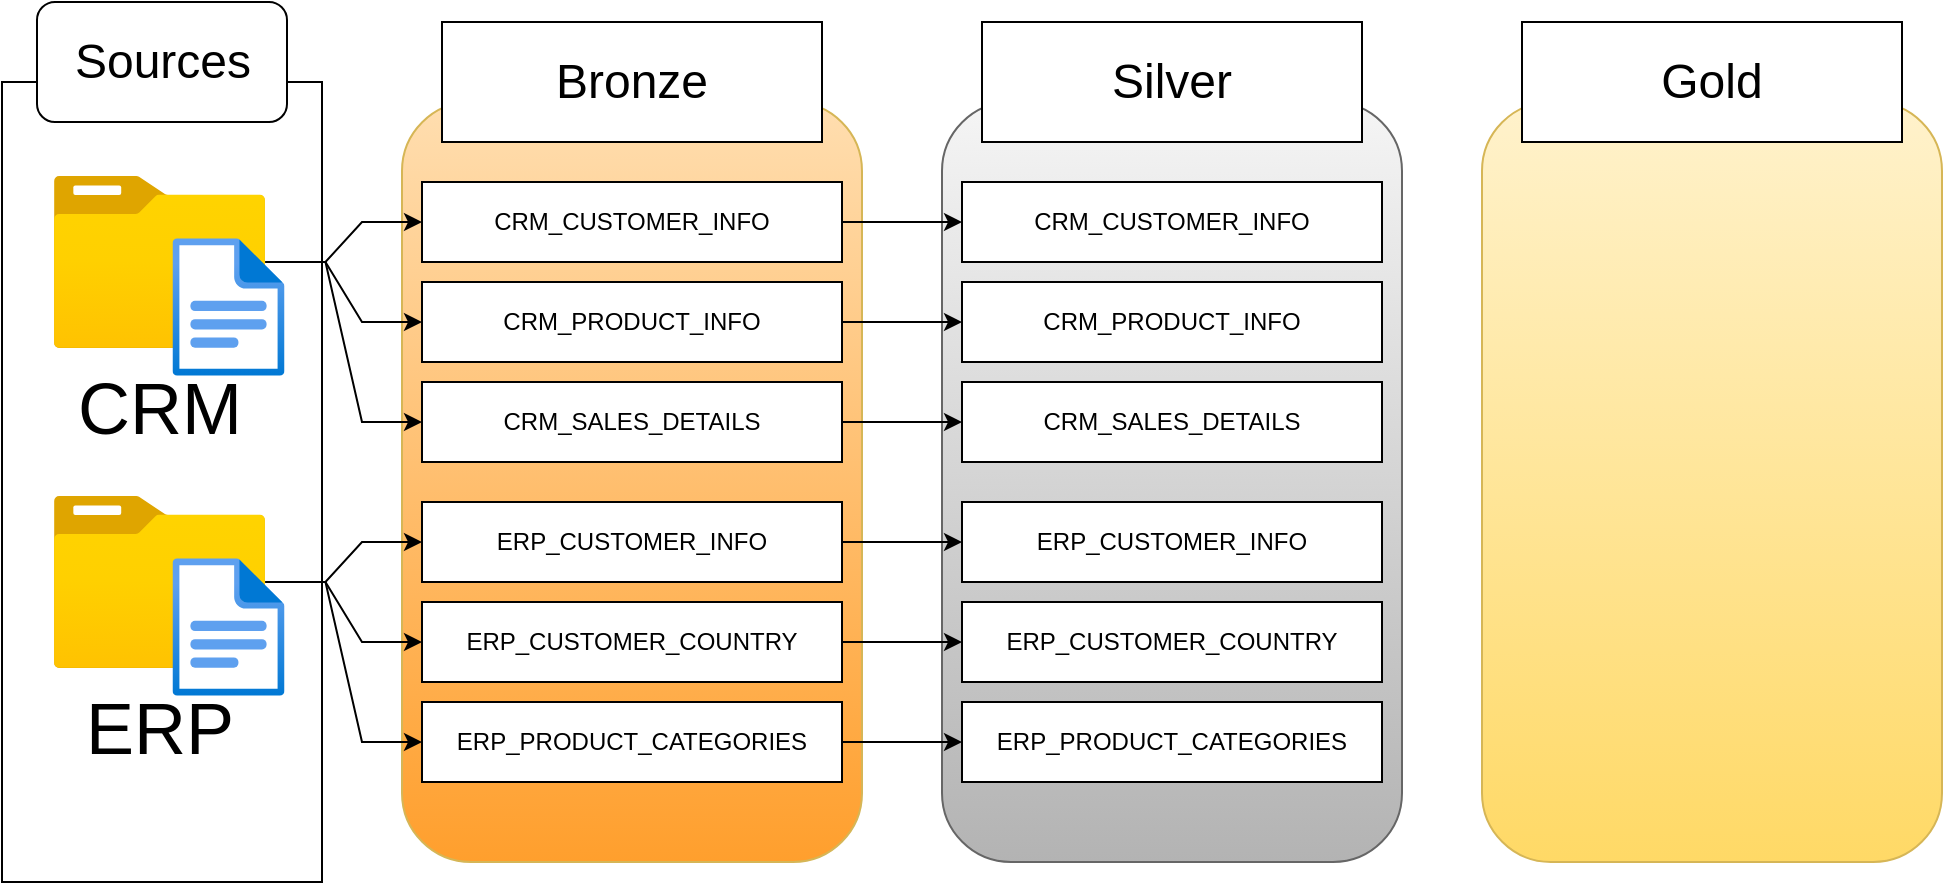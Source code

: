 <mxfile version="27.0.9">
  <diagram name="Page-1" id="JWToOqe6TWLVWBgQtZUT">
    <mxGraphModel dx="786" dy="516" grid="1" gridSize="10" guides="1" tooltips="1" connect="1" arrows="1" fold="1" page="1" pageScale="1" pageWidth="1100" pageHeight="850" math="0" shadow="0">
      <root>
        <mxCell id="0" />
        <mxCell id="1" parent="0" />
        <mxCell id="E4jLoLpAVNBP-Go-cii5-1" value="" style="rounded=1;whiteSpace=wrap;html=1;fillColor=#FFDEB0;strokeColor=#d6b656;gradientColor=#FF9F2D;" vertex="1" parent="1">
          <mxGeometry x="200" y="110" width="230" height="380" as="geometry" />
        </mxCell>
        <mxCell id="E4jLoLpAVNBP-Go-cii5-10" value="" style="rounded=1;whiteSpace=wrap;html=1;fillColor=#f5f5f5;strokeColor=#666666;gradientColor=#b3b3b3;" vertex="1" parent="1">
          <mxGeometry x="470" y="110" width="230" height="380" as="geometry" />
        </mxCell>
        <mxCell id="E4jLoLpAVNBP-Go-cii5-28" style="edgeStyle=orthogonalEdgeStyle;rounded=0;orthogonalLoop=1;jettySize=auto;html=1;" edge="1" parent="1" source="E4jLoLpAVNBP-Go-cii5-2" target="E4jLoLpAVNBP-Go-cii5-11">
          <mxGeometry relative="1" as="geometry" />
        </mxCell>
        <mxCell id="E4jLoLpAVNBP-Go-cii5-2" value="CRM_CUSTOMER_INFO" style="rounded=0;whiteSpace=wrap;html=1;" vertex="1" parent="1">
          <mxGeometry x="210" y="150" width="210" height="40" as="geometry" />
        </mxCell>
        <mxCell id="E4jLoLpAVNBP-Go-cii5-29" style="edgeStyle=orthogonalEdgeStyle;rounded=0;orthogonalLoop=1;jettySize=auto;html=1;" edge="1" parent="1" source="E4jLoLpAVNBP-Go-cii5-3" target="E4jLoLpAVNBP-Go-cii5-12">
          <mxGeometry relative="1" as="geometry" />
        </mxCell>
        <mxCell id="E4jLoLpAVNBP-Go-cii5-3" value="CRM_PRODUCT_INFO" style="rounded=0;whiteSpace=wrap;html=1;" vertex="1" parent="1">
          <mxGeometry x="210" y="200" width="210" height="40" as="geometry" />
        </mxCell>
        <mxCell id="E4jLoLpAVNBP-Go-cii5-30" style="edgeStyle=orthogonalEdgeStyle;rounded=0;orthogonalLoop=1;jettySize=auto;html=1;" edge="1" parent="1" source="E4jLoLpAVNBP-Go-cii5-4" target="E4jLoLpAVNBP-Go-cii5-13">
          <mxGeometry relative="1" as="geometry" />
        </mxCell>
        <mxCell id="E4jLoLpAVNBP-Go-cii5-4" value="CRM_SALES_DETAILS" style="rounded=0;whiteSpace=wrap;html=1;" vertex="1" parent="1">
          <mxGeometry x="210" y="250" width="210" height="40" as="geometry" />
        </mxCell>
        <mxCell id="E4jLoLpAVNBP-Go-cii5-31" style="edgeStyle=orthogonalEdgeStyle;rounded=0;orthogonalLoop=1;jettySize=auto;html=1;" edge="1" parent="1" source="E4jLoLpAVNBP-Go-cii5-5" target="E4jLoLpAVNBP-Go-cii5-14">
          <mxGeometry relative="1" as="geometry" />
        </mxCell>
        <mxCell id="E4jLoLpAVNBP-Go-cii5-5" value="&lt;div&gt;ERP_CUSTOMER_INFO&lt;/div&gt;" style="rounded=0;whiteSpace=wrap;html=1;" vertex="1" parent="1">
          <mxGeometry x="210" y="310" width="210" height="40" as="geometry" />
        </mxCell>
        <mxCell id="E4jLoLpAVNBP-Go-cii5-32" style="edgeStyle=orthogonalEdgeStyle;rounded=0;orthogonalLoop=1;jettySize=auto;html=1;" edge="1" parent="1" source="E4jLoLpAVNBP-Go-cii5-6" target="E4jLoLpAVNBP-Go-cii5-15">
          <mxGeometry relative="1" as="geometry" />
        </mxCell>
        <mxCell id="E4jLoLpAVNBP-Go-cii5-6" value="ERP_CUSTOMER_COUNTRY" style="rounded=0;whiteSpace=wrap;html=1;" vertex="1" parent="1">
          <mxGeometry x="210" y="360" width="210" height="40" as="geometry" />
        </mxCell>
        <mxCell id="E4jLoLpAVNBP-Go-cii5-33" style="edgeStyle=orthogonalEdgeStyle;rounded=0;orthogonalLoop=1;jettySize=auto;html=1;" edge="1" parent="1" source="E4jLoLpAVNBP-Go-cii5-7" target="E4jLoLpAVNBP-Go-cii5-16">
          <mxGeometry relative="1" as="geometry" />
        </mxCell>
        <mxCell id="E4jLoLpAVNBP-Go-cii5-7" value="ERP_PRODUCT_CATEGORIES" style="rounded=0;whiteSpace=wrap;html=1;" vertex="1" parent="1">
          <mxGeometry x="210" y="410" width="210" height="40" as="geometry" />
        </mxCell>
        <mxCell id="E4jLoLpAVNBP-Go-cii5-9" value="&lt;font style=&quot;font-size: 24px;&quot;&gt;Bronze&lt;/font&gt;" style="rounded=0;whiteSpace=wrap;html=1;" vertex="1" parent="1">
          <mxGeometry x="220" y="70" width="190" height="60" as="geometry" />
        </mxCell>
        <mxCell id="E4jLoLpAVNBP-Go-cii5-11" value="CRM_CUSTOMER_INFO" style="rounded=0;whiteSpace=wrap;html=1;" vertex="1" parent="1">
          <mxGeometry x="480" y="150" width="210" height="40" as="geometry" />
        </mxCell>
        <mxCell id="E4jLoLpAVNBP-Go-cii5-12" value="CRM_PRODUCT_INFO" style="rounded=0;whiteSpace=wrap;html=1;" vertex="1" parent="1">
          <mxGeometry x="480" y="200" width="210" height="40" as="geometry" />
        </mxCell>
        <mxCell id="E4jLoLpAVNBP-Go-cii5-13" value="CRM_SALES_DETAILS" style="rounded=0;whiteSpace=wrap;html=1;" vertex="1" parent="1">
          <mxGeometry x="480" y="250" width="210" height="40" as="geometry" />
        </mxCell>
        <mxCell id="E4jLoLpAVNBP-Go-cii5-14" value="&lt;div&gt;ERP_CUSTOMER_INFO&lt;/div&gt;" style="rounded=0;whiteSpace=wrap;html=1;" vertex="1" parent="1">
          <mxGeometry x="480" y="310" width="210" height="40" as="geometry" />
        </mxCell>
        <mxCell id="E4jLoLpAVNBP-Go-cii5-15" value="ERP_CUSTOMER_COUNTRY" style="rounded=0;whiteSpace=wrap;html=1;" vertex="1" parent="1">
          <mxGeometry x="480" y="360" width="210" height="40" as="geometry" />
        </mxCell>
        <mxCell id="E4jLoLpAVNBP-Go-cii5-16" value="ERP_PRODUCT_CATEGORIES" style="rounded=0;whiteSpace=wrap;html=1;" vertex="1" parent="1">
          <mxGeometry x="480" y="410" width="210" height="40" as="geometry" />
        </mxCell>
        <mxCell id="E4jLoLpAVNBP-Go-cii5-17" value="&lt;font style=&quot;font-size: 24px;&quot;&gt;Silver&lt;/font&gt;" style="rounded=0;whiteSpace=wrap;html=1;" vertex="1" parent="1">
          <mxGeometry x="490" y="70" width="190" height="60" as="geometry" />
        </mxCell>
        <mxCell id="E4jLoLpAVNBP-Go-cii5-34" value="" style="rounded=0;whiteSpace=wrap;html=1;" vertex="1" parent="1">
          <mxGeometry y="100" width="160" height="400" as="geometry" />
        </mxCell>
        <mxCell id="E4jLoLpAVNBP-Go-cii5-36" value="&lt;font style=&quot;font-size: 24px;&quot;&gt;Sources&lt;/font&gt;" style="rounded=1;whiteSpace=wrap;html=1;" vertex="1" parent="1">
          <mxGeometry x="17.5" y="60" width="125" height="60" as="geometry" />
        </mxCell>
        <mxCell id="E4jLoLpAVNBP-Go-cii5-37" value="" style="rounded=1;whiteSpace=wrap;html=1;fillColor=#fff2cc;strokeColor=#d6b656;gradientColor=#ffd966;" vertex="1" parent="1">
          <mxGeometry x="740" y="110" width="230" height="380" as="geometry" />
        </mxCell>
        <mxCell id="E4jLoLpAVNBP-Go-cii5-44" value="&lt;font style=&quot;font-size: 24px;&quot;&gt;Gold&lt;/font&gt;" style="rounded=0;whiteSpace=wrap;html=1;" vertex="1" parent="1">
          <mxGeometry x="760" y="70" width="190" height="60" as="geometry" />
        </mxCell>
        <mxCell id="E4jLoLpAVNBP-Go-cii5-56" style="rounded=0;orthogonalLoop=1;jettySize=auto;html=1;edgeStyle=entityRelationEdgeStyle;elbow=vertical;" edge="1" parent="1" source="E4jLoLpAVNBP-Go-cii5-47" target="E4jLoLpAVNBP-Go-cii5-2">
          <mxGeometry relative="1" as="geometry" />
        </mxCell>
        <mxCell id="E4jLoLpAVNBP-Go-cii5-59" style="edgeStyle=entityRelationEdgeStyle;rounded=0;orthogonalLoop=1;jettySize=auto;html=1;" edge="1" parent="1" source="E4jLoLpAVNBP-Go-cii5-47" target="E4jLoLpAVNBP-Go-cii5-3">
          <mxGeometry relative="1" as="geometry" />
        </mxCell>
        <mxCell id="E4jLoLpAVNBP-Go-cii5-60" style="edgeStyle=entityRelationEdgeStyle;rounded=0;orthogonalLoop=1;jettySize=auto;html=1;" edge="1" parent="1" source="E4jLoLpAVNBP-Go-cii5-47" target="E4jLoLpAVNBP-Go-cii5-4">
          <mxGeometry relative="1" as="geometry" />
        </mxCell>
        <mxCell id="E4jLoLpAVNBP-Go-cii5-47" value="" style="image;aspect=fixed;html=1;points=[];align=center;fontSize=12;image=img/lib/azure2/general/Folder_Blank.svg;" vertex="1" parent="1">
          <mxGeometry x="25.77" y="147" width="105.96" height="86" as="geometry" />
        </mxCell>
        <mxCell id="E4jLoLpAVNBP-Go-cii5-48" value="" style="image;aspect=fixed;html=1;points=[];align=center;fontSize=12;image=img/lib/azure2/general/File.svg;" vertex="1" parent="1">
          <mxGeometry x="85.25" y="178" width="56.0" height="69" as="geometry" />
        </mxCell>
        <mxCell id="E4jLoLpAVNBP-Go-cii5-52" value="&lt;font style=&quot;font-size: 36px;&quot;&gt;CRM&lt;/font&gt;" style="rounded=0;whiteSpace=wrap;html=1;strokeColor=none;fillColor=none;" vertex="1" parent="1">
          <mxGeometry x="18.75" y="233" width="120" height="60" as="geometry" />
        </mxCell>
        <mxCell id="E4jLoLpAVNBP-Go-cii5-62" style="edgeStyle=entityRelationEdgeStyle;rounded=0;orthogonalLoop=1;jettySize=auto;html=1;" edge="1" parent="1" source="E4jLoLpAVNBP-Go-cii5-53" target="E4jLoLpAVNBP-Go-cii5-5">
          <mxGeometry relative="1" as="geometry" />
        </mxCell>
        <mxCell id="E4jLoLpAVNBP-Go-cii5-63" style="edgeStyle=entityRelationEdgeStyle;rounded=0;orthogonalLoop=1;jettySize=auto;html=1;" edge="1" parent="1" source="E4jLoLpAVNBP-Go-cii5-53" target="E4jLoLpAVNBP-Go-cii5-6">
          <mxGeometry relative="1" as="geometry" />
        </mxCell>
        <mxCell id="E4jLoLpAVNBP-Go-cii5-64" style="edgeStyle=entityRelationEdgeStyle;rounded=0;orthogonalLoop=1;jettySize=auto;html=1;" edge="1" parent="1" source="E4jLoLpAVNBP-Go-cii5-53" target="E4jLoLpAVNBP-Go-cii5-7">
          <mxGeometry relative="1" as="geometry" />
        </mxCell>
        <mxCell id="E4jLoLpAVNBP-Go-cii5-53" value="" style="image;aspect=fixed;html=1;points=[];align=center;fontSize=12;image=img/lib/azure2/general/Folder_Blank.svg;" vertex="1" parent="1">
          <mxGeometry x="25.77" y="307" width="105.96" height="86" as="geometry" />
        </mxCell>
        <mxCell id="E4jLoLpAVNBP-Go-cii5-54" value="" style="image;aspect=fixed;html=1;points=[];align=center;fontSize=12;image=img/lib/azure2/general/File.svg;" vertex="1" parent="1">
          <mxGeometry x="85.25" y="338" width="56.0" height="69" as="geometry" />
        </mxCell>
        <mxCell id="E4jLoLpAVNBP-Go-cii5-55" value="&lt;font style=&quot;font-size: 36px;&quot;&gt;ERP&lt;/font&gt;" style="rounded=0;whiteSpace=wrap;html=1;strokeColor=none;fillColor=none;" vertex="1" parent="1">
          <mxGeometry x="18.75" y="393" width="120" height="60" as="geometry" />
        </mxCell>
      </root>
    </mxGraphModel>
  </diagram>
</mxfile>
